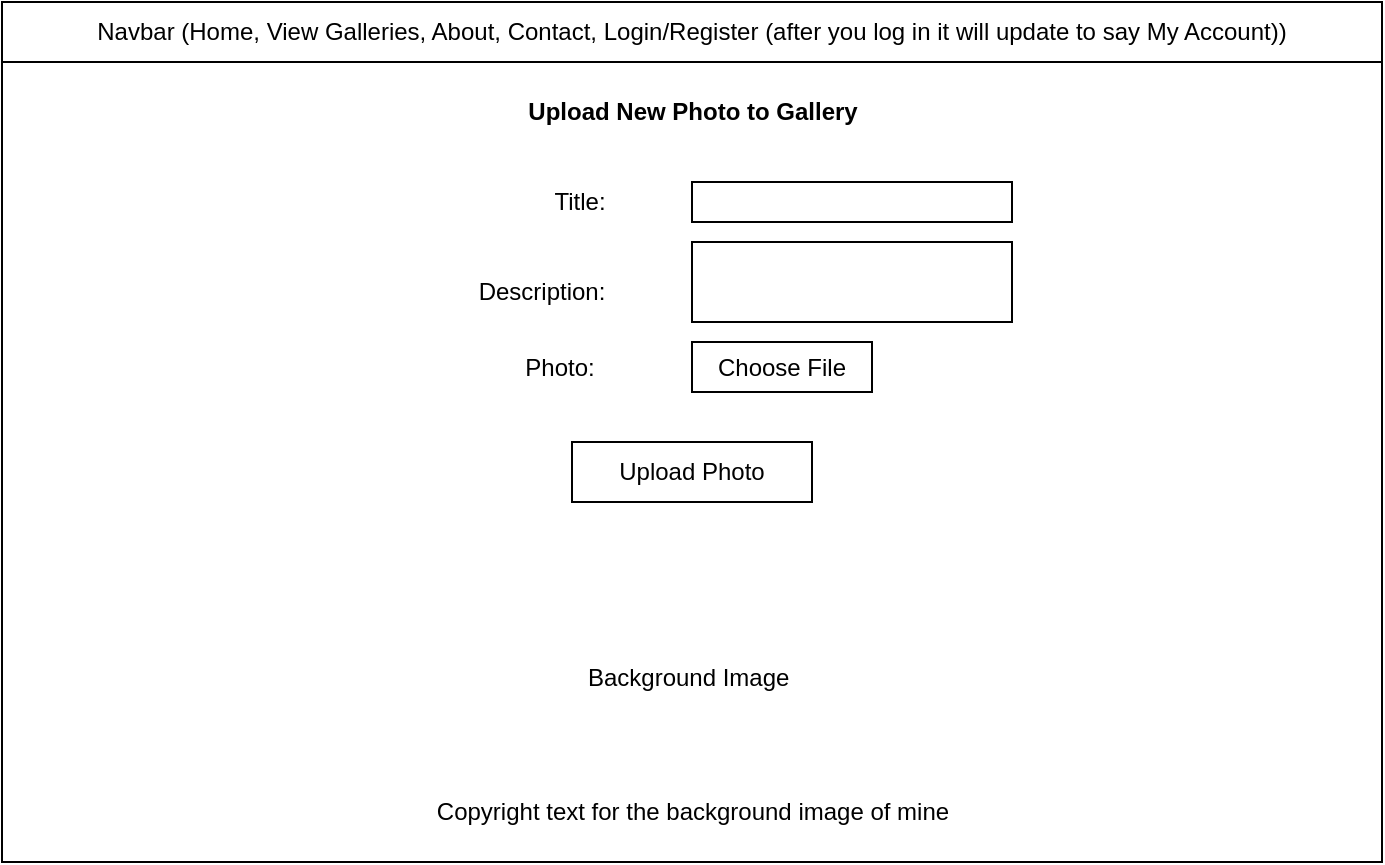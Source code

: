 <mxfile version="27.0.9">
  <diagram name="Page-1" id="6oNKckcs_LfKx75o0hvV">
    <mxGraphModel dx="1426" dy="841" grid="1" gridSize="10" guides="1" tooltips="1" connect="1" arrows="1" fold="1" page="1" pageScale="1" pageWidth="850" pageHeight="1100" math="0" shadow="0">
      <root>
        <mxCell id="0" />
        <mxCell id="1" parent="0" />
        <mxCell id="i_2me9WWOOrB4e6M6qqH-1" value="&lt;div&gt;&lt;br&gt;&lt;/div&gt;&lt;div&gt;&lt;br&gt;&lt;/div&gt;&lt;div&gt;&lt;br&gt;&lt;/div&gt;&lt;div&gt;&lt;br&gt;&lt;/div&gt;&lt;div&gt;&lt;br&gt;&lt;/div&gt;&lt;div&gt;&lt;br&gt;&lt;/div&gt;&lt;div&gt;&lt;br&gt;&lt;/div&gt;&lt;div&gt;&lt;br&gt;&lt;/div&gt;&lt;div&gt;&lt;br&gt;&lt;/div&gt;&lt;div&gt;&lt;br&gt;&lt;/div&gt;&lt;div&gt;&lt;br&gt;&lt;/div&gt;&lt;div&gt;&lt;br&gt;&lt;/div&gt;&lt;div&gt;&lt;br&gt;&lt;/div&gt;&lt;div&gt;&lt;br&gt;&lt;/div&gt;&lt;div&gt;&lt;br&gt;&lt;/div&gt;&lt;div&gt;&lt;br&gt;&lt;/div&gt;&lt;div&gt;&lt;br&gt;&lt;/div&gt;Background Image&amp;nbsp;" style="rounded=0;whiteSpace=wrap;html=1;" parent="1" vertex="1">
          <mxGeometry x="80" y="40" width="690" height="430" as="geometry" />
        </mxCell>
        <mxCell id="i_2me9WWOOrB4e6M6qqH-2" value="Navbar (Home, View Galleries, About, Contact, Login/Register (after you log in it will update to say My Account))" style="rounded=0;whiteSpace=wrap;html=1;" parent="1" vertex="1">
          <mxGeometry x="80" y="40" width="690" height="30" as="geometry" />
        </mxCell>
        <mxCell id="i_2me9WWOOrB4e6M6qqH-3" value="Copyright text for the background image of mine" style="text;html=1;align=center;verticalAlign=middle;whiteSpace=wrap;rounded=0;" parent="1" vertex="1">
          <mxGeometry x="293" y="430" width="265" height="30" as="geometry" />
        </mxCell>
        <mxCell id="i_2me9WWOOrB4e6M6qqH-4" value="&lt;b&gt;Upload New Photo to Gallery&lt;/b&gt;" style="text;html=1;align=center;verticalAlign=middle;whiteSpace=wrap;rounded=0;" parent="1" vertex="1">
          <mxGeometry x="339" y="60" width="173" height="70" as="geometry" />
        </mxCell>
        <mxCell id="eRQrzwvdtbooXBVtfo5M-14" value="Upload Photo" style="rounded=0;whiteSpace=wrap;html=1;" vertex="1" parent="1">
          <mxGeometry x="365" y="260" width="120" height="30" as="geometry" />
        </mxCell>
        <mxCell id="eRQrzwvdtbooXBVtfo5M-17" value="" style="rounded=0;whiteSpace=wrap;html=1;" vertex="1" parent="1">
          <mxGeometry x="425" y="130" width="160" height="20" as="geometry" />
        </mxCell>
        <mxCell id="eRQrzwvdtbooXBVtfo5M-18" value="" style="rounded=0;whiteSpace=wrap;html=1;" vertex="1" parent="1">
          <mxGeometry x="425" y="160" width="160" height="40" as="geometry" />
        </mxCell>
        <mxCell id="eRQrzwvdtbooXBVtfo5M-19" value="Title:" style="text;html=1;align=center;verticalAlign=middle;whiteSpace=wrap;rounded=0;" vertex="1" parent="1">
          <mxGeometry x="339" y="125" width="60" height="30" as="geometry" />
        </mxCell>
        <mxCell id="eRQrzwvdtbooXBVtfo5M-20" value="Description:" style="text;html=1;align=center;verticalAlign=middle;whiteSpace=wrap;rounded=0;" vertex="1" parent="1">
          <mxGeometry x="325" y="170" width="50" height="30" as="geometry" />
        </mxCell>
        <mxCell id="eRQrzwvdtbooXBVtfo5M-21" value="Photo:" style="text;html=1;align=center;verticalAlign=middle;whiteSpace=wrap;rounded=0;" vertex="1" parent="1">
          <mxGeometry x="339" y="207.5" width="40" height="30" as="geometry" />
        </mxCell>
        <mxCell id="eRQrzwvdtbooXBVtfo5M-22" value="Choose File" style="rounded=0;whiteSpace=wrap;html=1;" vertex="1" parent="1">
          <mxGeometry x="425" y="210" width="90" height="25" as="geometry" />
        </mxCell>
      </root>
    </mxGraphModel>
  </diagram>
</mxfile>

